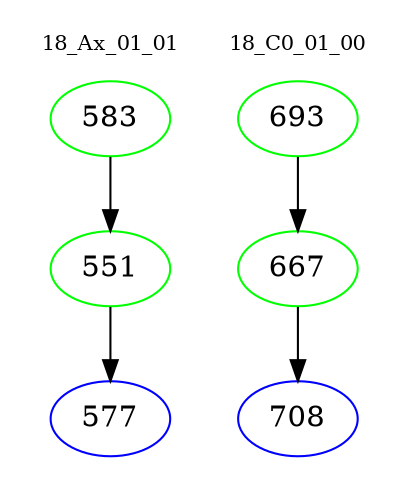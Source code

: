 digraph{
subgraph cluster_0 {
color = white
label = "18_Ax_01_01";
fontsize=10;
T0_583 [label="583", color="green"]
T0_583 -> T0_551 [color="black"]
T0_551 [label="551", color="green"]
T0_551 -> T0_577 [color="black"]
T0_577 [label="577", color="blue"]
}
subgraph cluster_1 {
color = white
label = "18_C0_01_00";
fontsize=10;
T1_693 [label="693", color="green"]
T1_693 -> T1_667 [color="black"]
T1_667 [label="667", color="green"]
T1_667 -> T1_708 [color="black"]
T1_708 [label="708", color="blue"]
}
}
